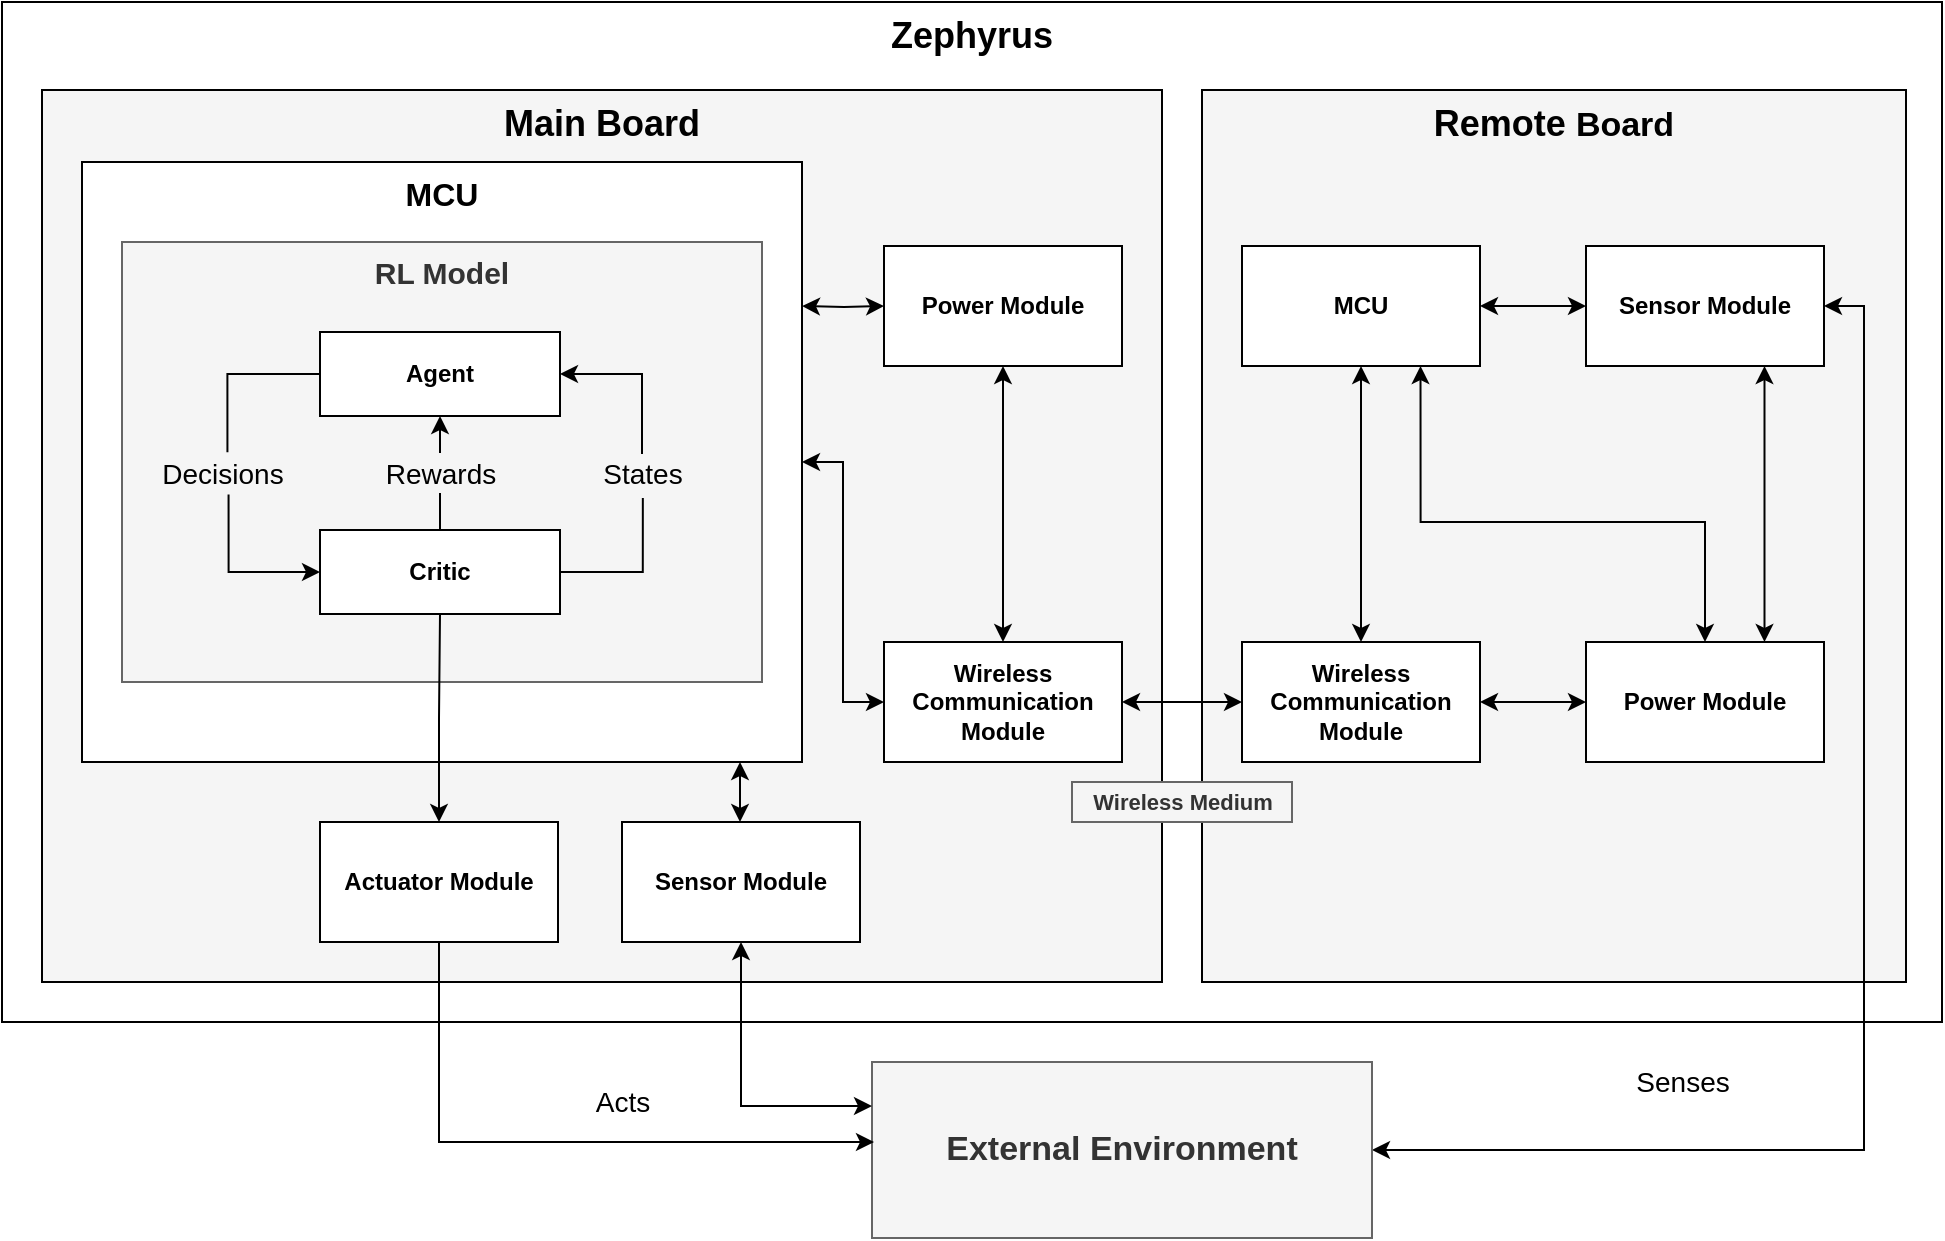 <mxfile version="12.3.2" type="device" pages="1"><diagram id="rcMMGNy7ycqetSJ9uPKk" name="Page-1"><mxGraphModel dx="1221" dy="714" grid="1" gridSize="10" guides="1" tooltips="1" connect="1" arrows="1" fold="1" page="1" pageScale="1" pageWidth="4681" pageHeight="3300" math="0" shadow="0"><root><mxCell id="0"/><mxCell id="1" parent="0"/><mxCell id="cljBbuE4b1cKBIikJnnr-2" value="&lt;b style=&quot;white-space: normal ; font-size: 18px&quot;&gt;Zephyrus&lt;/b&gt;" style="rounded=0;whiteSpace=wrap;html=1;verticalAlign=top;" parent="1" vertex="1"><mxGeometry x="1840" y="540" width="970" height="510" as="geometry"/></mxCell><mxCell id="cljBbuE4b1cKBIikJnnr-3" value="&lt;b style=&quot;color: rgb(0 , 0 , 0) ; font-size: 18px ; white-space: normal&quot;&gt;Remote&amp;nbsp;&lt;/b&gt;&lt;b style=&quot;color: rgb(0 , 0 , 0) ; white-space: normal ; font-size: 17px&quot;&gt;Board&lt;/b&gt;" style="rounded=0;whiteSpace=wrap;html=1;fillColor=#f5f5f5;strokeColor=#000000;fontColor=#333333;verticalAlign=top;" parent="1" vertex="1"><mxGeometry x="2440" y="584" width="352" height="446" as="geometry"/></mxCell><mxCell id="cljBbuE4b1cKBIikJnnr-4" value="&lt;font color=&quot;#000000&quot;&gt;&lt;span style=&quot;font-size: 18px&quot;&gt;&lt;b&gt;Main Board&lt;/b&gt;&lt;/span&gt;&lt;/font&gt;" style="rounded=0;whiteSpace=wrap;html=1;fillColor=#f5f5f5;strokeColor=#000000;verticalAlign=top;fontColor=#333333;" parent="1" vertex="1"><mxGeometry x="1860" y="584" width="560" height="446" as="geometry"/></mxCell><mxCell id="cljBbuE4b1cKBIikJnnr-5" style="edgeStyle=orthogonalEdgeStyle;rounded=0;orthogonalLoop=1;jettySize=auto;html=1;entryX=0;entryY=0.5;entryDx=0;entryDy=0;startArrow=classic;startFill=1;endArrow=classic;endFill=1;" parent="1" target="cljBbuE4b1cKBIikJnnr-39" edge="1"><mxGeometry relative="1" as="geometry"><mxPoint x="2240" y="692" as="sourcePoint"/></mxGeometry></mxCell><mxCell id="cljBbuE4b1cKBIikJnnr-6" value="&lt;b&gt;&lt;font style=&quot;font-size: 16px&quot;&gt;MCU&lt;/font&gt;&lt;/b&gt;" style="rounded=0;whiteSpace=wrap;html=1;verticalAlign=top;" parent="1" vertex="1"><mxGeometry x="1880" y="620" width="360" height="300" as="geometry"/></mxCell><mxCell id="cljBbuE4b1cKBIikJnnr-7" value="&lt;b&gt;&lt;font style=&quot;font-size: 15px&quot;&gt;RL Model&lt;/font&gt;&lt;/b&gt;" style="rounded=0;whiteSpace=wrap;html=1;verticalAlign=top;fillColor=#f5f5f5;strokeColor=#666666;fontColor=#333333;" parent="1" vertex="1"><mxGeometry x="1900" y="660" width="320" height="220" as="geometry"/></mxCell><mxCell id="cljBbuE4b1cKBIikJnnr-8" value="&lt;font style=&quot;font-size: 11px&quot;&gt;&lt;b&gt;Wireless Medium&lt;/b&gt;&lt;/font&gt;" style="text;html=1;align=center;verticalAlign=middle;resizable=0;points=[];;autosize=1;fillColor=#f5f5f5;strokeColor=#666666;fontColor=#333333;" parent="1" vertex="1"><mxGeometry x="2375" y="930" width="110" height="20" as="geometry"/></mxCell><mxCell id="YY2zhTZWc7EZZBVvl1GS-24" style="edgeStyle=orthogonalEdgeStyle;rounded=0;orthogonalLoop=1;jettySize=auto;html=1;exitX=1;exitY=0.5;exitDx=0;exitDy=0;entryX=1;entryY=0.5;entryDx=0;entryDy=0;startArrow=classic;startFill=1;" parent="1" source="cljBbuE4b1cKBIikJnnr-9" target="cljBbuE4b1cKBIikJnnr-40" edge="1"><mxGeometry relative="1" as="geometry"/></mxCell><mxCell id="cljBbuE4b1cKBIikJnnr-9" value="&lt;span style=&quot;font-size: 17px&quot;&gt;&lt;b&gt;External Environment&lt;/b&gt;&lt;/span&gt;" style="rounded=0;whiteSpace=wrap;html=1;fillColor=#f5f5f5;strokeColor=#666666;fontColor=#333333;" parent="1" vertex="1"><mxGeometry x="2275" y="1070" width="250" height="88" as="geometry"/></mxCell><mxCell id="cljBbuE4b1cKBIikJnnr-11" value="&lt;font style=&quot;font-size: 14px&quot;&gt;Senses&lt;/font&gt;" style="text;html=1;align=center;verticalAlign=middle;resizable=0;points=[];;autosize=1;" parent="1" vertex="1"><mxGeometry x="2650" y="1070" width="60" height="20" as="geometry"/></mxCell><mxCell id="cljBbuE4b1cKBIikJnnr-12" style="edgeStyle=orthogonalEdgeStyle;rounded=0;orthogonalLoop=1;jettySize=auto;html=1;exitX=0.5;exitY=0;exitDx=0;exitDy=0;entryX=0.5;entryY=1;entryDx=0;entryDy=0;startArrow=none;startFill=0;" parent="1" source="cljBbuE4b1cKBIikJnnr-20" target="cljBbuE4b1cKBIikJnnr-16" edge="1"><mxGeometry relative="1" as="geometry"/></mxCell><mxCell id="cljBbuE4b1cKBIikJnnr-13" style="edgeStyle=orthogonalEdgeStyle;rounded=0;orthogonalLoop=1;jettySize=auto;html=1;exitX=1;exitY=0.5;exitDx=0;exitDy=0;entryX=0.507;entryY=1.1;entryDx=0;entryDy=0;entryPerimeter=0;endArrow=none;endFill=0;" parent="1" source="cljBbuE4b1cKBIikJnnr-14" target="cljBbuE4b1cKBIikJnnr-19" edge="1"><mxGeometry relative="1" as="geometry"/></mxCell><mxCell id="cljBbuE4b1cKBIikJnnr-14" value="&lt;b&gt;Critic&lt;/b&gt;" style="rounded=0;whiteSpace=wrap;html=1;" parent="1" vertex="1"><mxGeometry x="1999" y="804" width="120" height="42" as="geometry"/></mxCell><mxCell id="cljBbuE4b1cKBIikJnnr-15" style="edgeStyle=orthogonalEdgeStyle;rounded=0;orthogonalLoop=1;jettySize=auto;html=1;exitX=0.541;exitY=1.014;exitDx=0;exitDy=0;entryX=0;entryY=0.5;entryDx=0;entryDy=0;startArrow=none;startFill=0;exitPerimeter=0;" parent="1" source="cljBbuE4b1cKBIikJnnr-22" target="cljBbuE4b1cKBIikJnnr-14" edge="1"><mxGeometry relative="1" as="geometry"/></mxCell><mxCell id="cljBbuE4b1cKBIikJnnr-16" value="&lt;b&gt;Agent&lt;/b&gt;" style="rounded=0;whiteSpace=wrap;html=1;" parent="1" vertex="1"><mxGeometry x="1999" y="705" width="120" height="42" as="geometry"/></mxCell><mxCell id="cljBbuE4b1cKBIikJnnr-17" value="&lt;font style=&quot;font-size: 14px&quot;&gt;Acts&lt;br&gt;&lt;/font&gt;" style="text;html=1;align=center;verticalAlign=middle;resizable=0;points=[];;autosize=1;" parent="1" vertex="1"><mxGeometry x="2130" y="1080" width="40" height="20" as="geometry"/></mxCell><mxCell id="cljBbuE4b1cKBIikJnnr-18" style="edgeStyle=orthogonalEdgeStyle;rounded=0;orthogonalLoop=1;jettySize=auto;html=1;entryX=1;entryY=0.5;entryDx=0;entryDy=0;" parent="1" source="cljBbuE4b1cKBIikJnnr-19" target="cljBbuE4b1cKBIikJnnr-16" edge="1"><mxGeometry relative="1" as="geometry"><Array as="points"><mxPoint x="2160" y="726"/></Array></mxGeometry></mxCell><mxCell id="cljBbuE4b1cKBIikJnnr-19" value="&lt;font style=&quot;font-size: 14px&quot;&gt;States&lt;/font&gt;" style="text;html=1;align=center;verticalAlign=middle;resizable=0;points=[];;autosize=1;" parent="1" vertex="1"><mxGeometry x="2130" y="766" width="60" height="20" as="geometry"/></mxCell><mxCell id="cljBbuE4b1cKBIikJnnr-20" value="&lt;span style=&quot;font-size: 14px&quot;&gt;Rewards&lt;/span&gt;" style="text;html=1;align=center;verticalAlign=middle;resizable=0;points=[];;autosize=1;" parent="1" vertex="1"><mxGeometry x="2024" y="765.5" width="70" height="20" as="geometry"/></mxCell><mxCell id="cljBbuE4b1cKBIikJnnr-21" style="edgeStyle=orthogonalEdgeStyle;rounded=0;orthogonalLoop=1;jettySize=auto;html=1;exitX=0.5;exitY=0;exitDx=0;exitDy=0;entryX=0.5;entryY=1;entryDx=0;entryDy=0;startArrow=none;startFill=0;endArrow=none;endFill=0;" parent="1" source="cljBbuE4b1cKBIikJnnr-14" target="cljBbuE4b1cKBIikJnnr-20" edge="1"><mxGeometry relative="1" as="geometry"><mxPoint x="2059" y="804" as="sourcePoint"/><mxPoint x="2059" y="748" as="targetPoint"/></mxGeometry></mxCell><mxCell id="cljBbuE4b1cKBIikJnnr-22" value="&lt;font style=&quot;font-size: 14px&quot;&gt;Decisions&lt;/font&gt;" style="text;html=1;align=center;verticalAlign=middle;resizable=0;points=[];;autosize=1;direction=east;" parent="1" vertex="1"><mxGeometry x="1910" y="766" width="80" height="20" as="geometry"/></mxCell><mxCell id="cljBbuE4b1cKBIikJnnr-23" style="edgeStyle=orthogonalEdgeStyle;rounded=0;orthogonalLoop=1;jettySize=auto;html=1;exitX=0;exitY=0.5;exitDx=0;exitDy=0;entryX=0.534;entryY=-0.043;entryDx=0;entryDy=0;startArrow=none;startFill=0;entryPerimeter=0;endArrow=none;endFill=0;" parent="1" source="cljBbuE4b1cKBIikJnnr-16" target="cljBbuE4b1cKBIikJnnr-22" edge="1"><mxGeometry relative="1" as="geometry"><mxPoint x="1999.286" y="726.286" as="sourcePoint"/><mxPoint x="1999.286" y="825.143" as="targetPoint"/></mxGeometry></mxCell><mxCell id="cljBbuE4b1cKBIikJnnr-24" style="edgeStyle=orthogonalEdgeStyle;rounded=0;orthogonalLoop=1;jettySize=auto;html=1;exitX=0.5;exitY=0;exitDx=0;exitDy=0;entryX=0.5;entryY=1;entryDx=0;entryDy=0;startArrow=classic;startFill=1;endArrow=none;endFill=0;" parent="1" source="cljBbuE4b1cKBIikJnnr-26" target="cljBbuE4b1cKBIikJnnr-14" edge="1"><mxGeometry relative="1" as="geometry"/></mxCell><mxCell id="cljBbuE4b1cKBIikJnnr-25" style="edgeStyle=orthogonalEdgeStyle;rounded=0;orthogonalLoop=1;jettySize=auto;html=1;exitX=0.5;exitY=1;exitDx=0;exitDy=0;startArrow=none;startFill=0;endArrow=classic;endFill=1;" parent="1" source="cljBbuE4b1cKBIikJnnr-26" edge="1"><mxGeometry relative="1" as="geometry"><Array as="points"><mxPoint x="2058" y="1110"/><mxPoint x="2276" y="1110"/></Array><mxPoint x="2276" y="1110" as="targetPoint"/></mxGeometry></mxCell><mxCell id="cljBbuE4b1cKBIikJnnr-26" value="&lt;b&gt;Actuator Module&lt;/b&gt;" style="rounded=0;whiteSpace=wrap;html=1;" parent="1" vertex="1"><mxGeometry x="1999" y="950" width="119" height="60" as="geometry"/></mxCell><mxCell id="cljBbuE4b1cKBIikJnnr-27" style="edgeStyle=orthogonalEdgeStyle;rounded=0;orthogonalLoop=1;jettySize=auto;html=1;exitX=0.75;exitY=1;exitDx=0;exitDy=0;startArrow=classic;startFill=1;endArrow=classic;endFill=1;entryX=0.5;entryY=0;entryDx=0;entryDy=0;" parent="1" source="cljBbuE4b1cKBIikJnnr-29" target="cljBbuE4b1cKBIikJnnr-37" edge="1"><mxGeometry relative="1" as="geometry"><Array as="points"><mxPoint x="2549" y="800"/><mxPoint x="2692" y="800"/></Array></mxGeometry></mxCell><mxCell id="cljBbuE4b1cKBIikJnnr-28" style="edgeStyle=orthogonalEdgeStyle;rounded=0;orthogonalLoop=1;jettySize=auto;html=1;exitX=1;exitY=0.5;exitDx=0;exitDy=0;entryX=0;entryY=0.5;entryDx=0;entryDy=0;startArrow=classic;startFill=1;" parent="1" source="cljBbuE4b1cKBIikJnnr-29" target="cljBbuE4b1cKBIikJnnr-40" edge="1"><mxGeometry relative="1" as="geometry"/></mxCell><mxCell id="cljBbuE4b1cKBIikJnnr-29" value="&lt;b&gt;&lt;font style=&quot;font-size: 12px&quot;&gt;MCU&lt;/font&gt;&lt;/b&gt;" style="rounded=0;whiteSpace=wrap;html=1;" parent="1" vertex="1"><mxGeometry x="2460" y="662" width="119" height="60" as="geometry"/></mxCell><mxCell id="cljBbuE4b1cKBIikJnnr-31" value="&lt;b&gt;Wireless Communication Module&lt;/b&gt;" style="rounded=0;whiteSpace=wrap;html=1;" parent="1" vertex="1"><mxGeometry x="2460" y="860" width="119" height="60" as="geometry"/></mxCell><mxCell id="cljBbuE4b1cKBIikJnnr-32" style="edgeStyle=orthogonalEdgeStyle;rounded=0;orthogonalLoop=1;jettySize=auto;html=1;exitX=0.5;exitY=1;exitDx=0;exitDy=0;entryX=0.5;entryY=0;entryDx=0;entryDy=0;startArrow=classic;startFill=1;endArrow=classic;endFill=1;" parent="1" source="cljBbuE4b1cKBIikJnnr-29" target="cljBbuE4b1cKBIikJnnr-31" edge="1"><mxGeometry relative="1" as="geometry"><mxPoint x="2519.5" y="835.5" as="sourcePoint"/></mxGeometry></mxCell><mxCell id="cljBbuE4b1cKBIikJnnr-33" style="edgeStyle=orthogonalEdgeStyle;rounded=0;orthogonalLoop=1;jettySize=auto;html=1;exitX=0;exitY=0.5;exitDx=0;exitDy=0;entryX=1;entryY=0.5;entryDx=0;entryDy=0;startArrow=classic;startFill=1;endArrow=classic;endFill=1;" parent="1" source="cljBbuE4b1cKBIikJnnr-34" target="cljBbuE4b1cKBIikJnnr-6" edge="1"><mxGeometry relative="1" as="geometry"/></mxCell><mxCell id="1Qdhu8pzSyf4A6yjiIjR-1" style="edgeStyle=orthogonalEdgeStyle;rounded=0;orthogonalLoop=1;jettySize=auto;html=1;exitX=1;exitY=0.5;exitDx=0;exitDy=0;entryX=0;entryY=0.5;entryDx=0;entryDy=0;startArrow=classic;startFill=1;" parent="1" source="cljBbuE4b1cKBIikJnnr-34" target="cljBbuE4b1cKBIikJnnr-31" edge="1"><mxGeometry relative="1" as="geometry"/></mxCell><mxCell id="cljBbuE4b1cKBIikJnnr-34" value="&lt;b&gt;Wireless Communication Module&lt;/b&gt;" style="rounded=0;whiteSpace=wrap;html=1;" parent="1" vertex="1"><mxGeometry x="2281" y="860" width="119" height="60" as="geometry"/></mxCell><mxCell id="cljBbuE4b1cKBIikJnnr-35" style="edgeStyle=orthogonalEdgeStyle;rounded=0;orthogonalLoop=1;jettySize=auto;html=1;exitX=0;exitY=0.5;exitDx=0;exitDy=0;entryX=1;entryY=0.5;entryDx=0;entryDy=0;startArrow=classic;startFill=1;" parent="1" source="cljBbuE4b1cKBIikJnnr-37" target="cljBbuE4b1cKBIikJnnr-31" edge="1"><mxGeometry relative="1" as="geometry"/></mxCell><mxCell id="cljBbuE4b1cKBIikJnnr-37" value="&lt;b&gt;Power Module&lt;/b&gt;" style="rounded=0;whiteSpace=wrap;html=1;" parent="1" vertex="1"><mxGeometry x="2632" y="860" width="119" height="60" as="geometry"/></mxCell><mxCell id="cljBbuE4b1cKBIikJnnr-38" style="edgeStyle=orthogonalEdgeStyle;rounded=0;orthogonalLoop=1;jettySize=auto;html=1;exitX=0.5;exitY=1;exitDx=0;exitDy=0;startArrow=classic;startFill=1;endArrow=classic;endFill=1;" parent="1" source="cljBbuE4b1cKBIikJnnr-39" target="cljBbuE4b1cKBIikJnnr-34" edge="1"><mxGeometry relative="1" as="geometry"/></mxCell><mxCell id="cljBbuE4b1cKBIikJnnr-39" value="&lt;b&gt;Power Module&lt;/b&gt;" style="rounded=0;whiteSpace=wrap;html=1;" parent="1" vertex="1"><mxGeometry x="2281" y="662" width="119" height="60" as="geometry"/></mxCell><mxCell id="YY2zhTZWc7EZZBVvl1GS-22" style="edgeStyle=orthogonalEdgeStyle;rounded=0;orthogonalLoop=1;jettySize=auto;html=1;exitX=0.75;exitY=1;exitDx=0;exitDy=0;entryX=0.75;entryY=0;entryDx=0;entryDy=0;startArrow=classic;startFill=1;" parent="1" source="cljBbuE4b1cKBIikJnnr-40" target="cljBbuE4b1cKBIikJnnr-37" edge="1"><mxGeometry relative="1" as="geometry"/></mxCell><mxCell id="cljBbuE4b1cKBIikJnnr-40" value="&lt;b&gt;Sensor Module&lt;/b&gt;" style="rounded=0;whiteSpace=wrap;html=1;" parent="1" vertex="1"><mxGeometry x="2632" y="662" width="119" height="60" as="geometry"/></mxCell><mxCell id="YY2zhTZWc7EZZBVvl1GS-27" style="edgeStyle=orthogonalEdgeStyle;rounded=0;orthogonalLoop=1;jettySize=auto;html=1;exitX=0.5;exitY=1;exitDx=0;exitDy=0;entryX=0;entryY=0.25;entryDx=0;entryDy=0;startArrow=classic;startFill=1;" parent="1" source="YY2zhTZWc7EZZBVvl1GS-25" target="cljBbuE4b1cKBIikJnnr-9" edge="1"><mxGeometry relative="1" as="geometry"/></mxCell><mxCell id="YY2zhTZWc7EZZBVvl1GS-25" value="&lt;b&gt;Sensor Module&lt;/b&gt;" style="rounded=0;whiteSpace=wrap;html=1;" parent="1" vertex="1"><mxGeometry x="2150" y="950" width="119" height="60" as="geometry"/></mxCell><mxCell id="YY2zhTZWc7EZZBVvl1GS-29" value="" style="endArrow=classic;html=1;startArrow=classic;startFill=1;" parent="1" edge="1"><mxGeometry width="50" height="50" relative="1" as="geometry"><mxPoint x="2209" y="950" as="sourcePoint"/><mxPoint x="2209" y="920" as="targetPoint"/></mxGeometry></mxCell></root></mxGraphModel></diagram></mxfile>